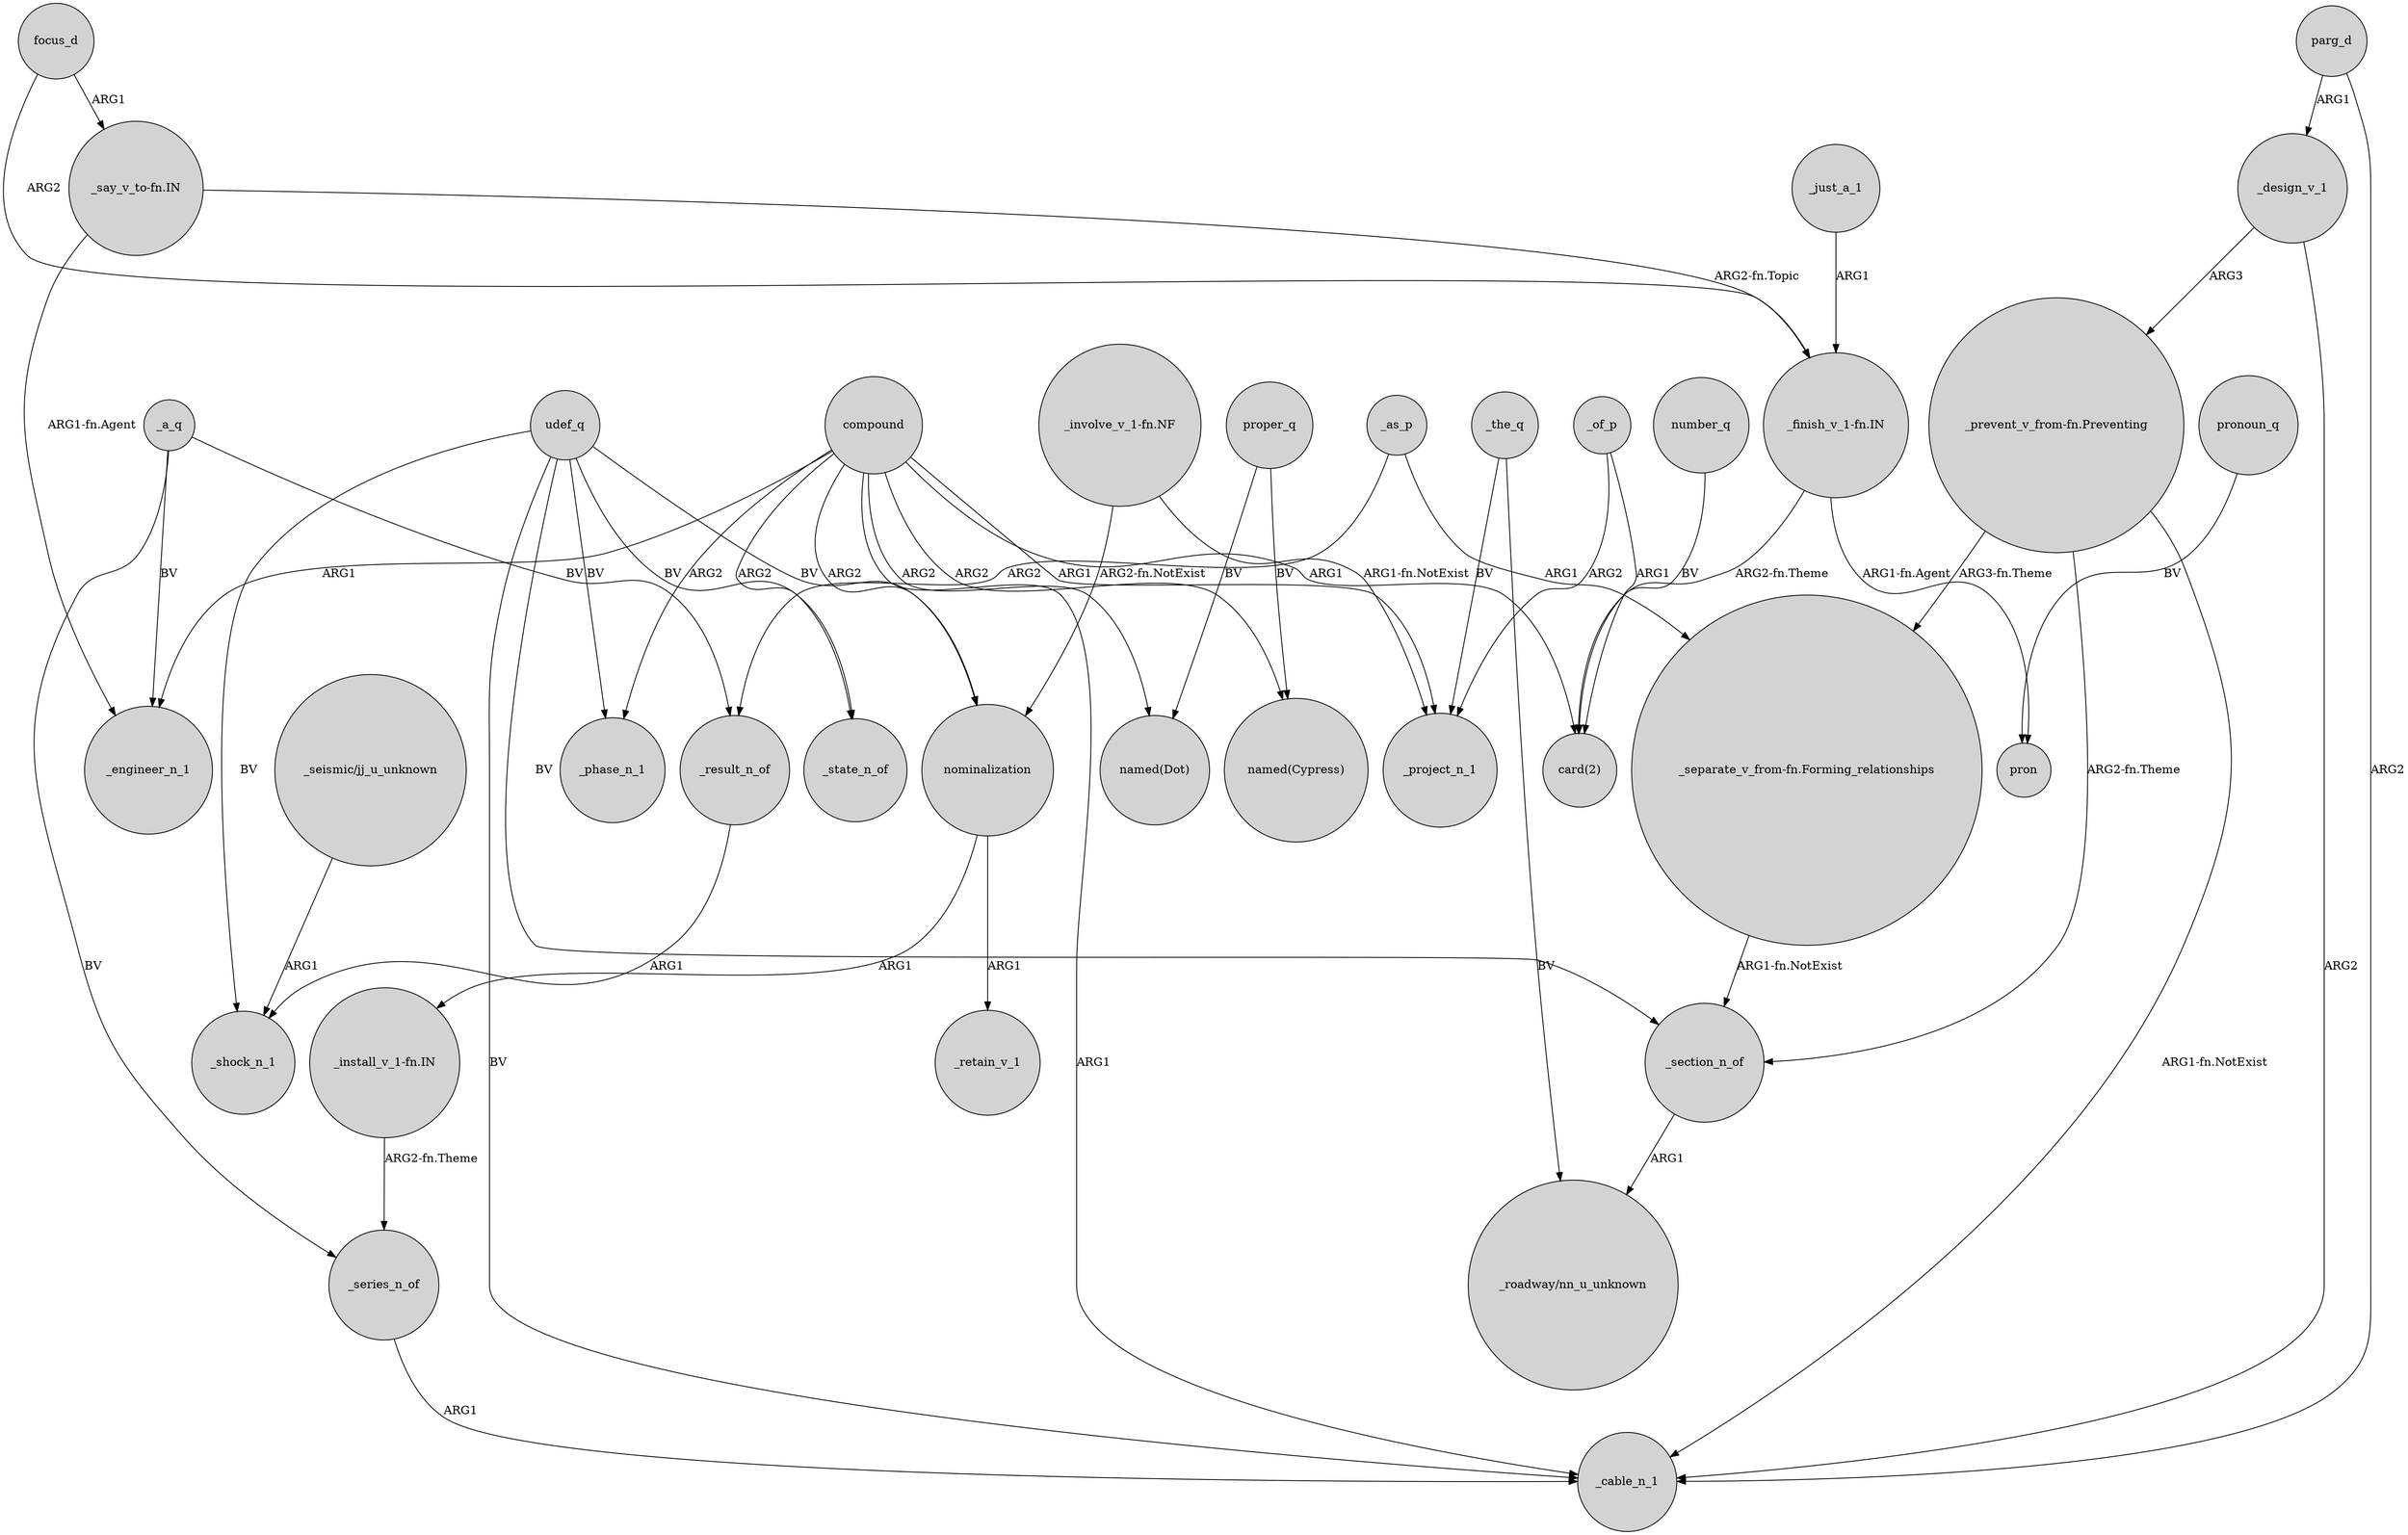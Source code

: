 digraph {
	node [shape=circle style=filled]
	_a_q -> _engineer_n_1 [label=BV]
	nominalization -> "_install_v_1-fn.IN" [label=ARG1]
	compound -> _project_n_1 [label=ARG1]
	"_say_v_to-fn.IN" -> _engineer_n_1 [label="ARG1-fn.Agent"]
	"_finish_v_1-fn.IN" -> "card(2)" [label="ARG2-fn.Theme"]
	_of_p -> "card(2)" [label=ARG1]
	udef_q -> _state_n_of [label=BV]
	compound -> _phase_n_1 [label=ARG2]
	"_prevent_v_from-fn.Preventing" -> _cable_n_1 [label="ARG1-fn.NotExist"]
	_the_q -> _project_n_1 [label=BV]
	compound -> _state_n_of [label=ARG2]
	_a_q -> _result_n_of [label=BV]
	_series_n_of -> _cable_n_1 [label=ARG1]
	compound -> nominalization [label=ARG2]
	proper_q -> "named(Dot)" [label=BV]
	"_involve_v_1-fn.NF" -> _project_n_1 [label="ARG1-fn.NotExist"]
	"_install_v_1-fn.IN" -> _series_n_of [label="ARG2-fn.Theme"]
	"_say_v_to-fn.IN" -> "_finish_v_1-fn.IN" [label="ARG2-fn.Topic"]
	_result_n_of -> _shock_n_1 [label=ARG1]
	compound -> "named(Cypress)" [label=ARG2]
	pronoun_q -> pron [label=BV]
	_the_q -> "_roadway/nn_u_unknown" [label=BV]
	_design_v_1 -> _cable_n_1 [label=ARG2]
	_as_p -> _result_n_of [label=ARG2]
	udef_q -> _phase_n_1 [label=BV]
	parg_d -> _cable_n_1 [label=ARG2]
	"_separate_v_from-fn.Forming_relationships" -> _section_n_of [label="ARG1-fn.NotExist"]
	_a_q -> _series_n_of [label=BV]
	compound -> "card(2)" [label=ARG1]
	udef_q -> _shock_n_1 [label=BV]
	_section_n_of -> "_roadway/nn_u_unknown" [label=ARG1]
	proper_q -> "named(Cypress)" [label=BV]
	focus_d -> "_finish_v_1-fn.IN" [label=ARG2]
	udef_q -> nominalization [label=BV]
	"_finish_v_1-fn.IN" -> pron [label="ARG1-fn.Agent"]
	parg_d -> _design_v_1 [label=ARG1]
	udef_q -> _cable_n_1 [label=BV]
	compound -> "named(Dot)" [label=ARG2]
	"_prevent_v_from-fn.Preventing" -> "_separate_v_from-fn.Forming_relationships" [label="ARG3-fn.Theme"]
	"_seismic/jj_u_unknown" -> _shock_n_1 [label=ARG1]
	_as_p -> "_separate_v_from-fn.Forming_relationships" [label=ARG1]
	_design_v_1 -> "_prevent_v_from-fn.Preventing" [label=ARG3]
	_of_p -> _project_n_1 [label=ARG2]
	number_q -> "card(2)" [label=BV]
	_just_a_1 -> "_finish_v_1-fn.IN" [label=ARG1]
	compound -> _engineer_n_1 [label=ARG1]
	"_involve_v_1-fn.NF" -> nominalization [label="ARG2-fn.NotExist"]
	compound -> _cable_n_1 [label=ARG1]
	nominalization -> _retain_v_1 [label=ARG1]
	"_prevent_v_from-fn.Preventing" -> _section_n_of [label="ARG2-fn.Theme"]
	udef_q -> _section_n_of [label=BV]
	focus_d -> "_say_v_to-fn.IN" [label=ARG1]
}
